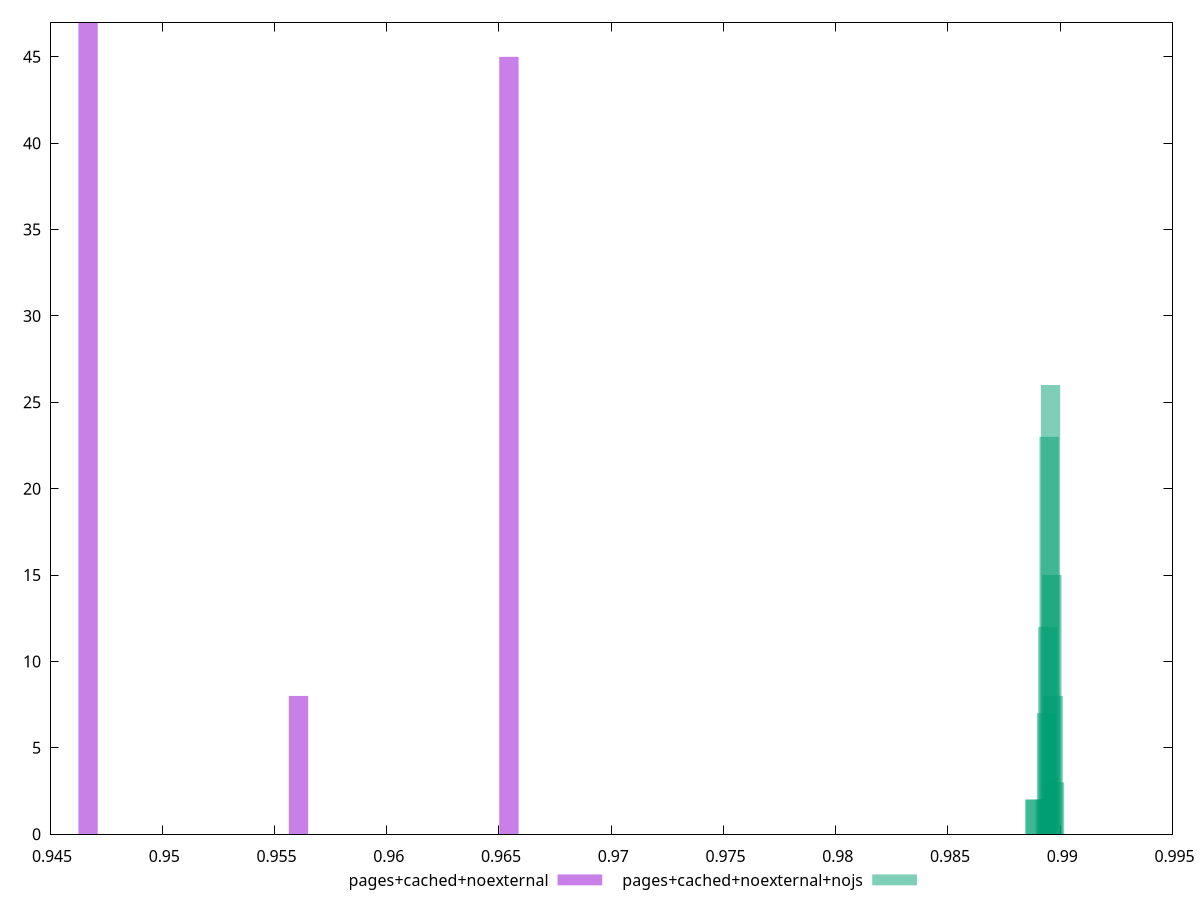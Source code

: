 $_pagesCachedNoexternal <<EOF
0.9466947766712873 47
0.9560679922818942 8
0.965441207892501 45
EOF
$_pagesCachedNoexternalNojs <<EOF
0.9895662541556873 26
0.9896254989772257 15
0.9897439886203024 3
0.9896847437987641 8
0.9895070093341489 23
0.9894477645126105 12
0.9893885196910721 7
0.9893292748695338 2
0.9888553162972267 2
0.9889145611187651 2
EOF
set key outside below
set terminal pngcairo
set output "report_00005_2020-11-02T22-26-11.212Z/first-contentful-paint/first-contentful-paint_pages+cached+noexternal_pages+cached+noexternal+nojs+hist.png"
set boxwidth 0.0008609842389803024
set style fill transparent solid 0.5 noborder
set yrange [0:47]
plot $_pagesCachedNoexternal title "pages+cached+noexternal" with boxes ,$_pagesCachedNoexternalNojs title "pages+cached+noexternal+nojs" with boxes ,